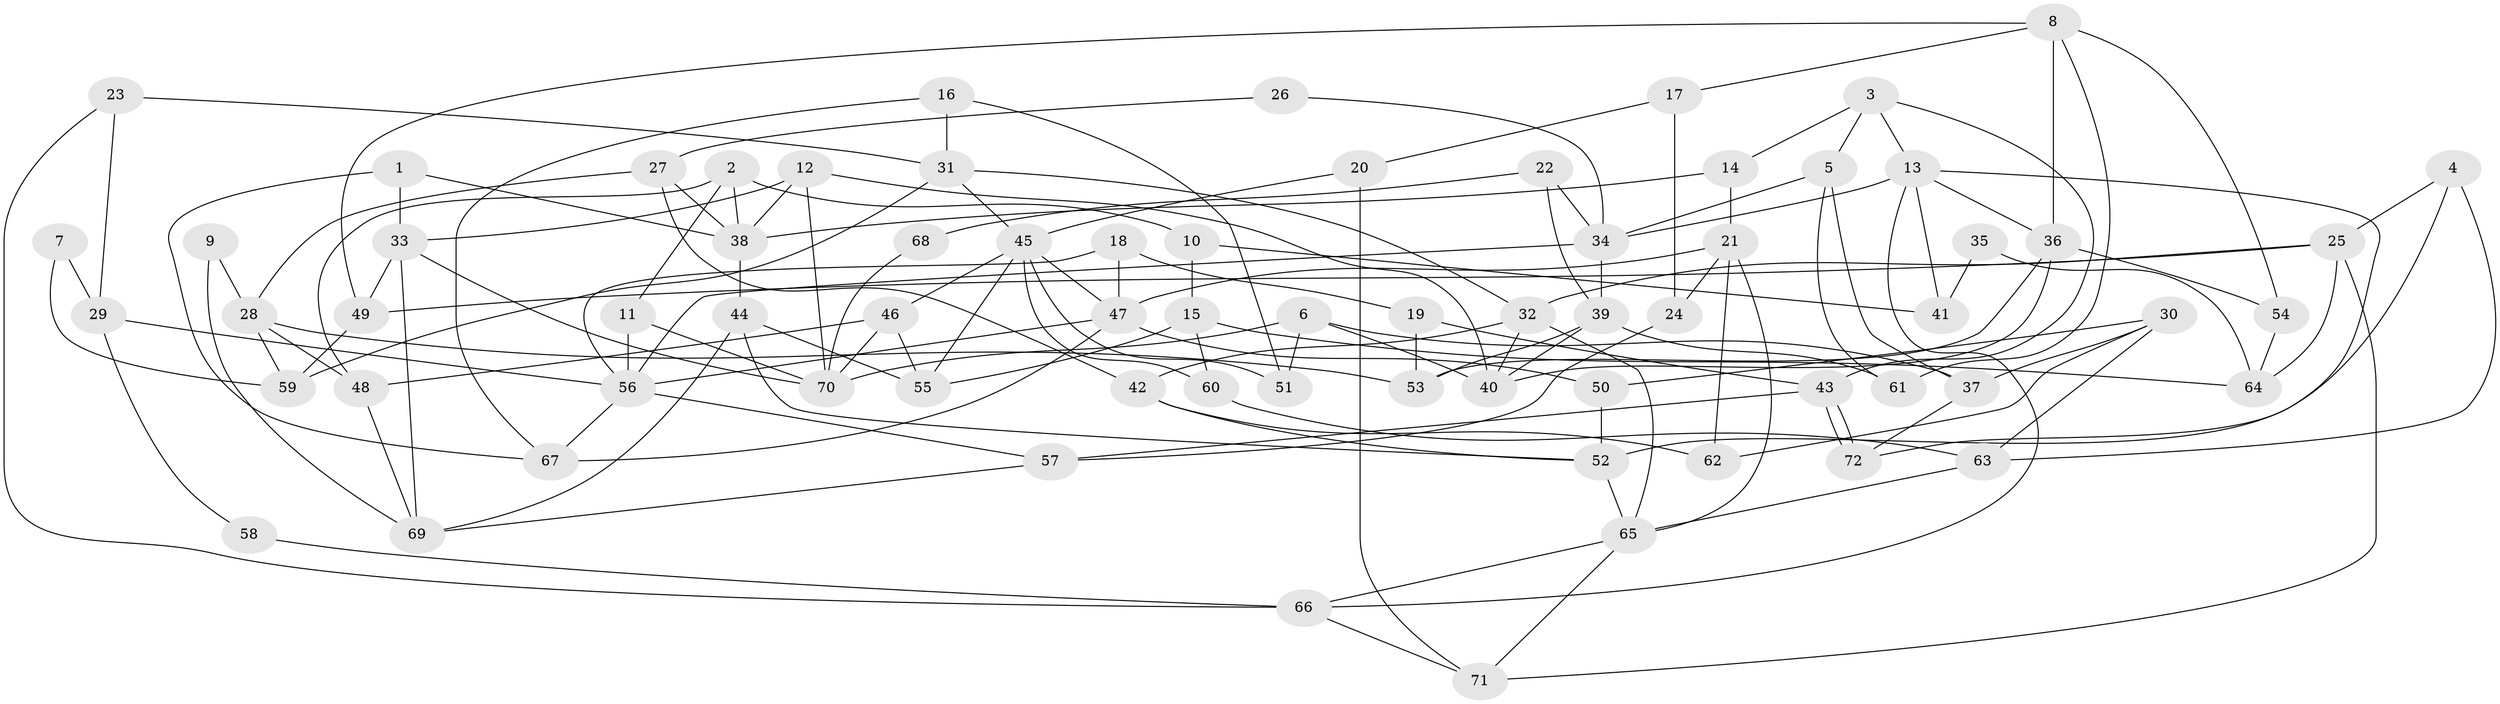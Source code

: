 // Generated by graph-tools (version 1.1) at 2025/02/03/09/25 03:02:14]
// undirected, 72 vertices, 144 edges
graph export_dot {
graph [start="1"]
  node [color=gray90,style=filled];
  1;
  2;
  3;
  4;
  5;
  6;
  7;
  8;
  9;
  10;
  11;
  12;
  13;
  14;
  15;
  16;
  17;
  18;
  19;
  20;
  21;
  22;
  23;
  24;
  25;
  26;
  27;
  28;
  29;
  30;
  31;
  32;
  33;
  34;
  35;
  36;
  37;
  38;
  39;
  40;
  41;
  42;
  43;
  44;
  45;
  46;
  47;
  48;
  49;
  50;
  51;
  52;
  53;
  54;
  55;
  56;
  57;
  58;
  59;
  60;
  61;
  62;
  63;
  64;
  65;
  66;
  67;
  68;
  69;
  70;
  71;
  72;
  1 -- 67;
  1 -- 33;
  1 -- 38;
  2 -- 38;
  2 -- 11;
  2 -- 10;
  2 -- 48;
  3 -- 13;
  3 -- 14;
  3 -- 5;
  3 -- 43;
  4 -- 52;
  4 -- 25;
  4 -- 63;
  5 -- 34;
  5 -- 37;
  5 -- 61;
  6 -- 70;
  6 -- 51;
  6 -- 37;
  6 -- 40;
  7 -- 29;
  7 -- 59;
  8 -- 36;
  8 -- 17;
  8 -- 49;
  8 -- 54;
  8 -- 61;
  9 -- 69;
  9 -- 28;
  10 -- 15;
  10 -- 41;
  11 -- 56;
  11 -- 70;
  12 -- 33;
  12 -- 70;
  12 -- 38;
  12 -- 40;
  13 -- 72;
  13 -- 36;
  13 -- 34;
  13 -- 41;
  13 -- 66;
  14 -- 21;
  14 -- 38;
  15 -- 55;
  15 -- 64;
  15 -- 60;
  16 -- 67;
  16 -- 31;
  16 -- 51;
  17 -- 24;
  17 -- 20;
  18 -- 56;
  18 -- 47;
  18 -- 19;
  19 -- 43;
  19 -- 53;
  20 -- 71;
  20 -- 45;
  21 -- 47;
  21 -- 65;
  21 -- 24;
  21 -- 62;
  22 -- 34;
  22 -- 39;
  22 -- 68;
  23 -- 31;
  23 -- 66;
  23 -- 29;
  24 -- 57;
  25 -- 49;
  25 -- 32;
  25 -- 64;
  25 -- 71;
  26 -- 27;
  26 -- 34;
  27 -- 38;
  27 -- 28;
  27 -- 42;
  28 -- 53;
  28 -- 48;
  28 -- 59;
  29 -- 56;
  29 -- 58;
  30 -- 63;
  30 -- 37;
  30 -- 50;
  30 -- 62;
  31 -- 45;
  31 -- 32;
  31 -- 59;
  32 -- 42;
  32 -- 40;
  32 -- 65;
  33 -- 69;
  33 -- 49;
  33 -- 70;
  34 -- 39;
  34 -- 56;
  35 -- 41;
  35 -- 64;
  36 -- 53;
  36 -- 40;
  36 -- 54;
  37 -- 72;
  38 -- 44;
  39 -- 40;
  39 -- 61;
  39 -- 53;
  42 -- 62;
  42 -- 52;
  43 -- 72;
  43 -- 72;
  43 -- 57;
  44 -- 52;
  44 -- 55;
  44 -- 69;
  45 -- 47;
  45 -- 60;
  45 -- 46;
  45 -- 51;
  45 -- 55;
  46 -- 55;
  46 -- 48;
  46 -- 70;
  47 -- 56;
  47 -- 50;
  47 -- 67;
  48 -- 69;
  49 -- 59;
  50 -- 52;
  52 -- 65;
  54 -- 64;
  56 -- 57;
  56 -- 67;
  57 -- 69;
  58 -- 66;
  60 -- 63;
  63 -- 65;
  65 -- 71;
  65 -- 66;
  66 -- 71;
  68 -- 70;
}
